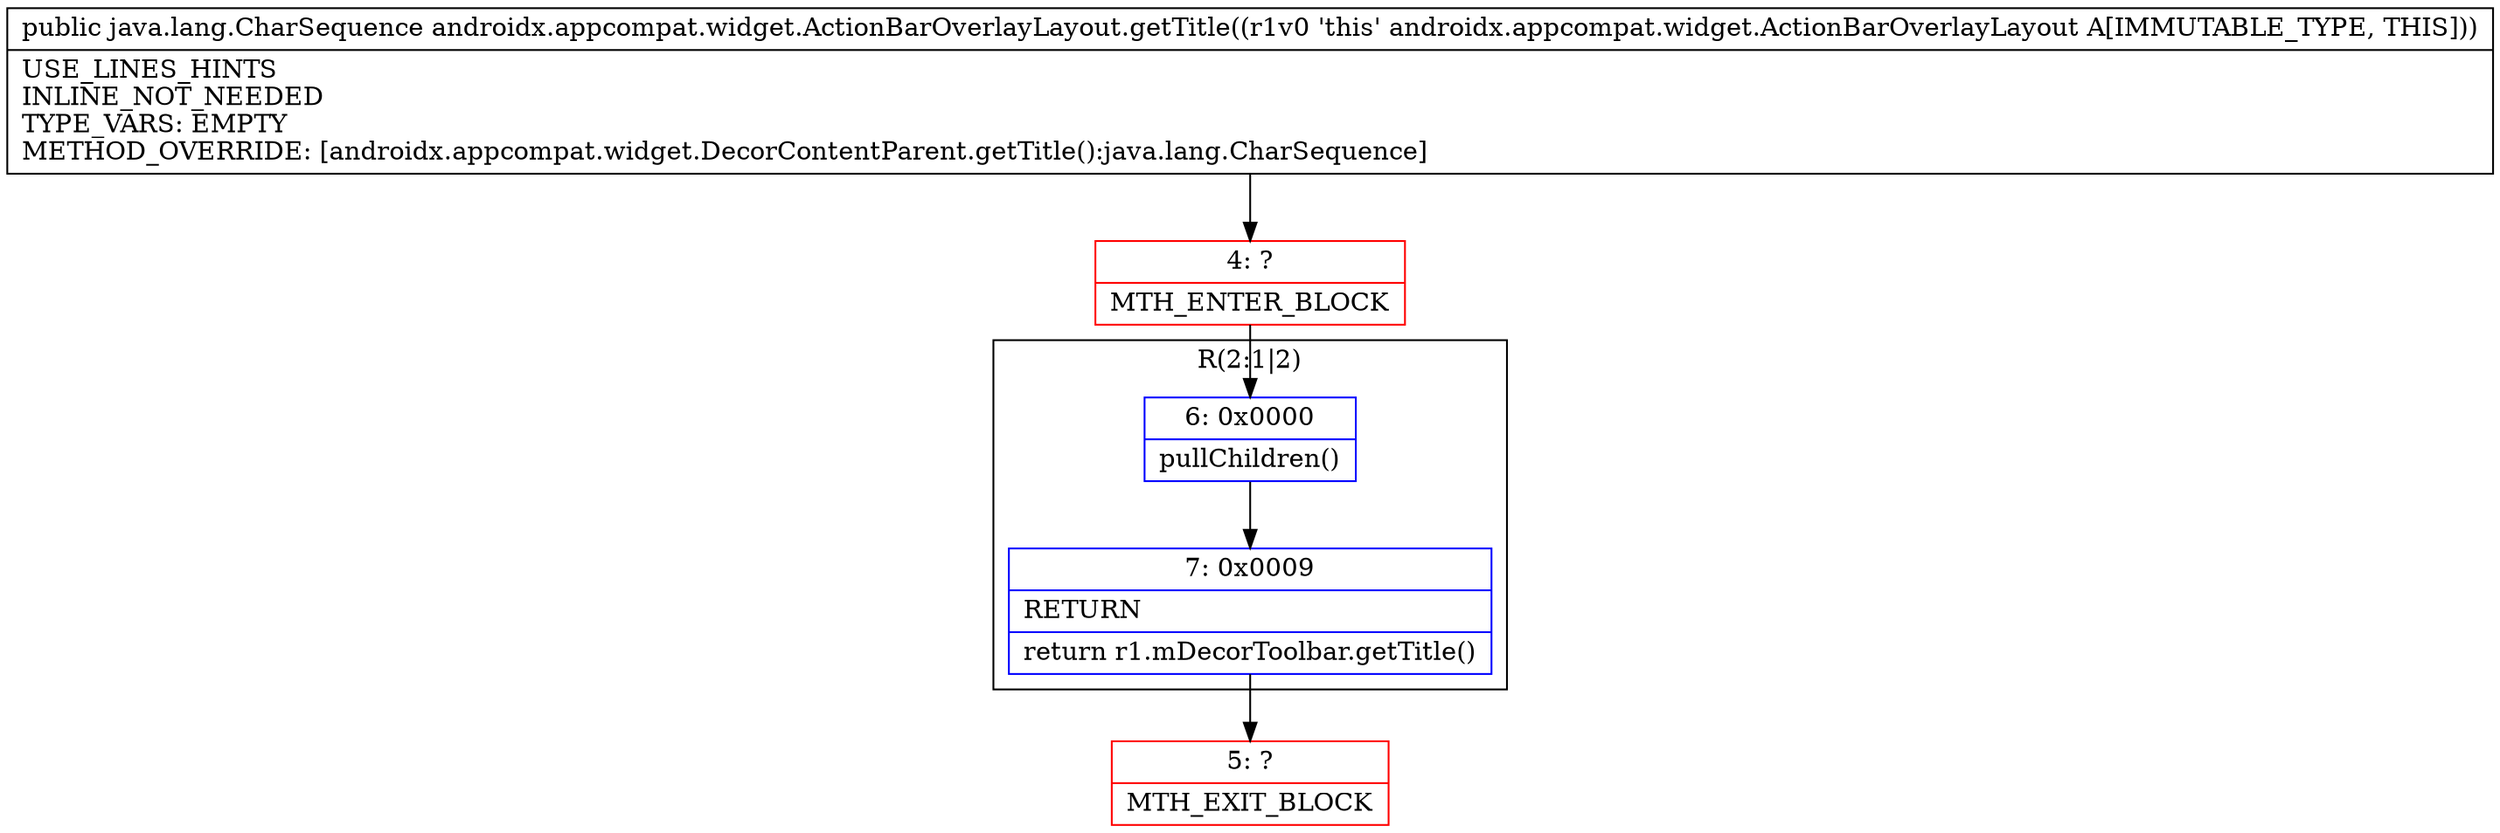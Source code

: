 digraph "CFG forandroidx.appcompat.widget.ActionBarOverlayLayout.getTitle()Ljava\/lang\/CharSequence;" {
subgraph cluster_Region_591435668 {
label = "R(2:1|2)";
node [shape=record,color=blue];
Node_6 [shape=record,label="{6\:\ 0x0000|pullChildren()\l}"];
Node_7 [shape=record,label="{7\:\ 0x0009|RETURN\l|return r1.mDecorToolbar.getTitle()\l}"];
}
Node_4 [shape=record,color=red,label="{4\:\ ?|MTH_ENTER_BLOCK\l}"];
Node_5 [shape=record,color=red,label="{5\:\ ?|MTH_EXIT_BLOCK\l}"];
MethodNode[shape=record,label="{public java.lang.CharSequence androidx.appcompat.widget.ActionBarOverlayLayout.getTitle((r1v0 'this' androidx.appcompat.widget.ActionBarOverlayLayout A[IMMUTABLE_TYPE, THIS]))  | USE_LINES_HINTS\lINLINE_NOT_NEEDED\lTYPE_VARS: EMPTY\lMETHOD_OVERRIDE: [androidx.appcompat.widget.DecorContentParent.getTitle():java.lang.CharSequence]\l}"];
MethodNode -> Node_4;Node_6 -> Node_7;
Node_7 -> Node_5;
Node_4 -> Node_6;
}

